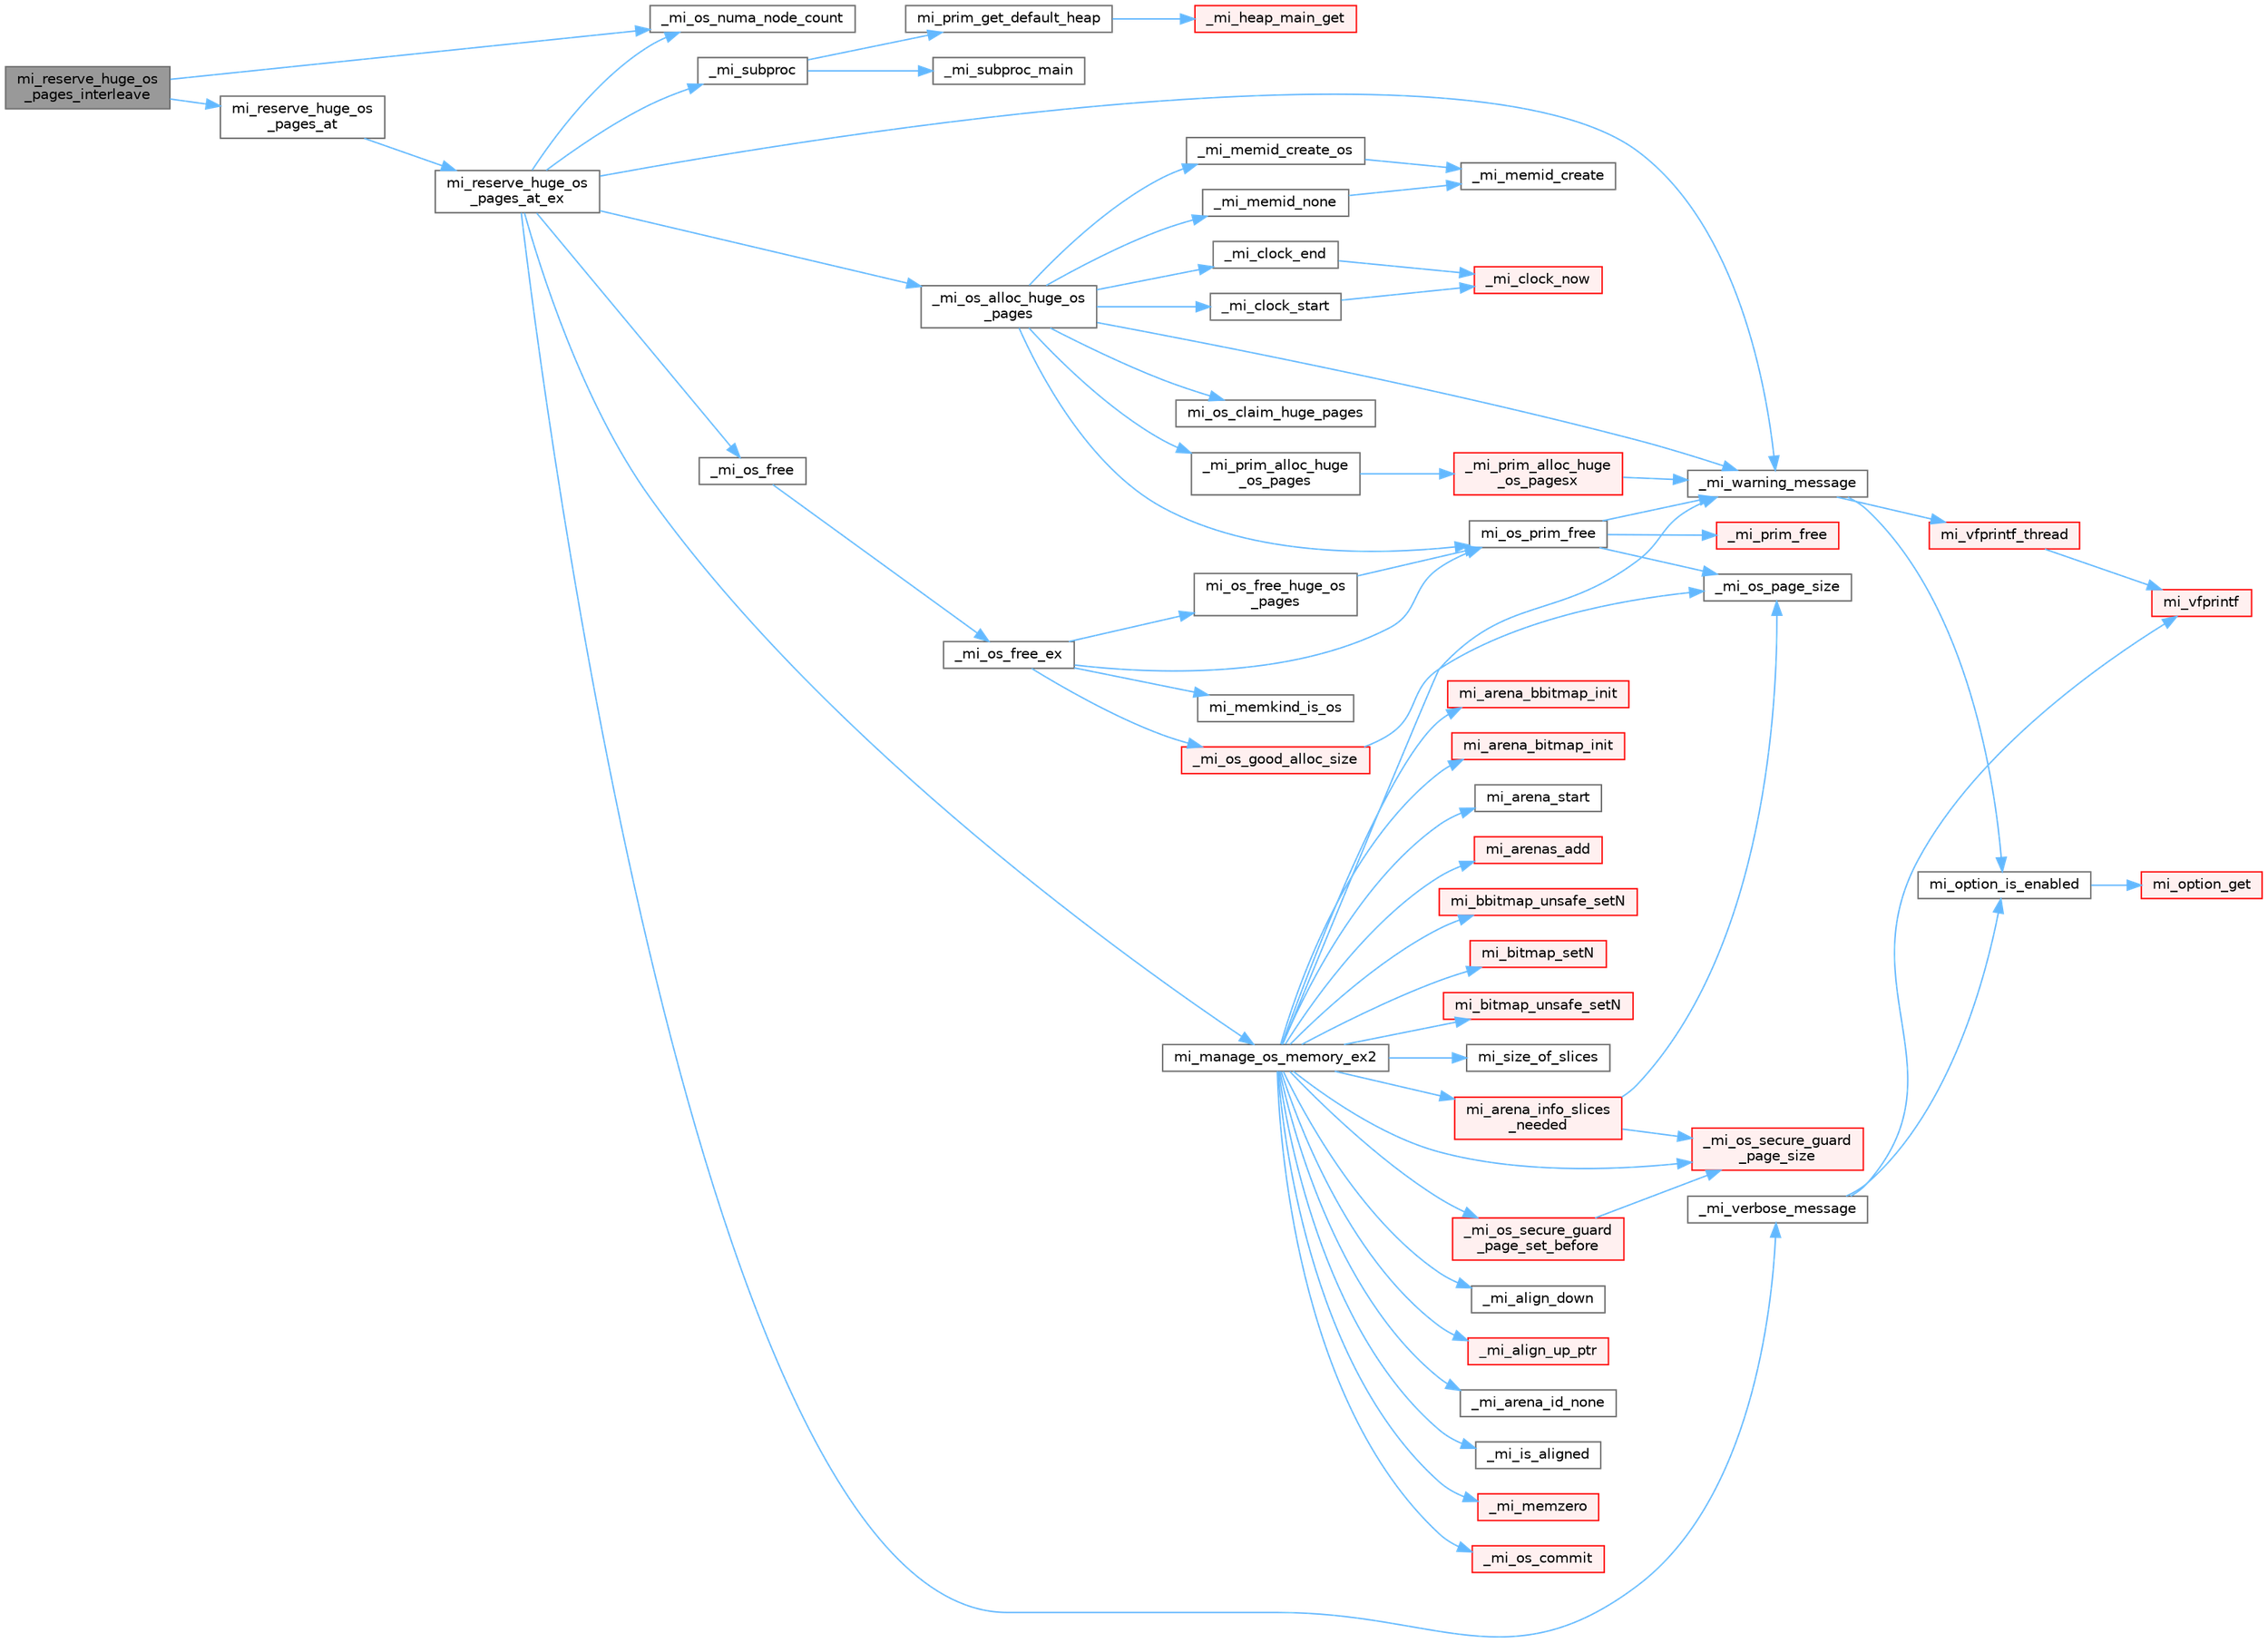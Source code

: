 digraph "mi_reserve_huge_os_pages_interleave"
{
 // LATEX_PDF_SIZE
  bgcolor="transparent";
  edge [fontname=Helvetica,fontsize=10,labelfontname=Helvetica,labelfontsize=10];
  node [fontname=Helvetica,fontsize=10,shape=box,height=0.2,width=0.4];
  rankdir="LR";
  Node1 [id="Node000001",label="mi_reserve_huge_os\l_pages_interleave",height=0.2,width=0.4,color="gray40", fillcolor="grey60", style="filled", fontcolor="black",tooltip=" "];
  Node1 -> Node2 [id="edge1_Node000001_Node000002",color="steelblue1",style="solid",tooltip=" "];
  Node2 [id="Node000002",label="_mi_os_numa_node_count",height=0.2,width=0.4,color="grey40", fillcolor="white", style="filled",URL="$_e_a_s_t_l_2packages_2mimalloc_2include_2mimalloc_2internal_8h.html#a7104e74ef3302f691be1cca5120f1349",tooltip=" "];
  Node1 -> Node3 [id="edge2_Node000001_Node000003",color="steelblue1",style="solid",tooltip=" "];
  Node3 [id="Node000003",label="mi_reserve_huge_os\l_pages_at",height=0.2,width=0.4,color="grey40", fillcolor="white", style="filled",URL="$group__extended.html#ga7795a13d20087447281858d2c771cca1",tooltip=" "];
  Node3 -> Node4 [id="edge3_Node000003_Node000004",color="steelblue1",style="solid",tooltip=" "];
  Node4 [id="Node000004",label="mi_reserve_huge_os\l_pages_at_ex",height=0.2,width=0.4,color="grey40", fillcolor="white", style="filled",URL="$group__extended.html#ga591aab1c2bc2ca920e33f0f9f9cb5c52",tooltip="Reserve huge OS pages (1GiB) into a single arena."];
  Node4 -> Node5 [id="edge4_Node000004_Node000005",color="steelblue1",style="solid",tooltip=" "];
  Node5 [id="Node000005",label="_mi_os_alloc_huge_os\l_pages",height=0.2,width=0.4,color="grey40", fillcolor="white", style="filled",URL="$os_8c.html#ad542ce903bbc2d32f69722f298471af5",tooltip=" "];
  Node5 -> Node6 [id="edge5_Node000005_Node000006",color="steelblue1",style="solid",tooltip=" "];
  Node6 [id="Node000006",label="_mi_clock_end",height=0.2,width=0.4,color="grey40", fillcolor="white", style="filled",URL="$stats_8c.html#a67d113bcb7d0664568ce17e263ddcdae",tooltip=" "];
  Node6 -> Node7 [id="edge6_Node000006_Node000007",color="steelblue1",style="solid",tooltip=" "];
  Node7 [id="Node000007",label="_mi_clock_now",height=0.2,width=0.4,color="red", fillcolor="#FFF0F0", style="filled",URL="$stats_8c.html#a93c8529a1e3131fd656d6d3fa42198ee",tooltip=" "];
  Node5 -> Node10 [id="edge7_Node000005_Node000010",color="steelblue1",style="solid",tooltip=" "];
  Node10 [id="Node000010",label="_mi_clock_start",height=0.2,width=0.4,color="grey40", fillcolor="white", style="filled",URL="$stats_8c.html#a3b13638e7aabe56a25fcdf09deefee42",tooltip=" "];
  Node10 -> Node7 [id="edge8_Node000010_Node000007",color="steelblue1",style="solid",tooltip=" "];
  Node5 -> Node11 [id="edge9_Node000005_Node000011",color="steelblue1",style="solid",tooltip=" "];
  Node11 [id="Node000011",label="_mi_memid_create_os",height=0.2,width=0.4,color="grey40", fillcolor="white", style="filled",URL="$_e_a_s_t_l_2packages_2mimalloc_2include_2mimalloc_2internal_8h.html#a09383ef9229fc236d59aadf1acc9268c",tooltip=" "];
  Node11 -> Node12 [id="edge10_Node000011_Node000012",color="steelblue1",style="solid",tooltip=" "];
  Node12 [id="Node000012",label="_mi_memid_create",height=0.2,width=0.4,color="grey40", fillcolor="white", style="filled",URL="$_e_a_s_t_l_2packages_2mimalloc_2include_2mimalloc_2internal_8h.html#a666352100ead3b22c4cd8ac803b1b1f8",tooltip=" "];
  Node5 -> Node13 [id="edge11_Node000005_Node000013",color="steelblue1",style="solid",tooltip=" "];
  Node13 [id="Node000013",label="_mi_memid_none",height=0.2,width=0.4,color="grey40", fillcolor="white", style="filled",URL="$_e_a_s_t_l_2packages_2mimalloc_2include_2mimalloc_2internal_8h.html#a130091d8591ac82c587dace216eca4d2",tooltip=" "];
  Node13 -> Node12 [id="edge12_Node000013_Node000012",color="steelblue1",style="solid",tooltip=" "];
  Node5 -> Node14 [id="edge13_Node000005_Node000014",color="steelblue1",style="solid",tooltip=" "];
  Node14 [id="Node000014",label="_mi_prim_alloc_huge\l_os_pages",height=0.2,width=0.4,color="grey40", fillcolor="white", style="filled",URL="$windows_2prim_8c.html#a13fac5d38adde1e627f69b7ad9123d5e",tooltip=" "];
  Node14 -> Node15 [id="edge14_Node000014_Node000015",color="steelblue1",style="solid",tooltip=" "];
  Node15 [id="Node000015",label="_mi_prim_alloc_huge\l_os_pagesx",height=0.2,width=0.4,color="red", fillcolor="#FFF0F0", style="filled",URL="$windows_2prim_8c.html#a20b78b9fc037469c262f129a7333d132",tooltip=" "];
  Node15 -> Node16 [id="edge15_Node000015_Node000016",color="steelblue1",style="solid",tooltip=" "];
  Node16 [id="Node000016",label="_mi_warning_message",height=0.2,width=0.4,color="grey40", fillcolor="white", style="filled",URL="$options_8c.html#ac253cac2ca24fb63be7f4937ac620dc4",tooltip=" "];
  Node16 -> Node17 [id="edge16_Node000016_Node000017",color="steelblue1",style="solid",tooltip=" "];
  Node17 [id="Node000017",label="mi_option_is_enabled",height=0.2,width=0.4,color="grey40", fillcolor="white", style="filled",URL="$group__options.html#ga459ad98f18b3fc9275474807fe0ca188",tooltip=" "];
  Node17 -> Node18 [id="edge17_Node000017_Node000018",color="steelblue1",style="solid",tooltip=" "];
  Node18 [id="Node000018",label="mi_option_get",height=0.2,width=0.4,color="red", fillcolor="#FFF0F0", style="filled",URL="$group__options.html#ga7e8af195cc81d3fa64ccf2662caa565a",tooltip=" "];
  Node16 -> Node34 [id="edge18_Node000016_Node000034",color="steelblue1",style="solid",tooltip=" "];
  Node34 [id="Node000034",label="mi_vfprintf_thread",height=0.2,width=0.4,color="red", fillcolor="#FFF0F0", style="filled",URL="$options_8c.html#a4af8263c139d04a876914f39024a7424",tooltip=" "];
  Node34 -> Node46 [id="edge19_Node000034_Node000046",color="steelblue1",style="solid",tooltip=" "];
  Node46 [id="Node000046",label="mi_vfprintf",height=0.2,width=0.4,color="red", fillcolor="#FFF0F0", style="filled",URL="$options_8c.html#a1f31f62f178fb5309451aa44c8d25327",tooltip=" "];
  Node5 -> Node16 [id="edge20_Node000005_Node000016",color="steelblue1",style="solid",tooltip=" "];
  Node5 -> Node54 [id="edge21_Node000005_Node000054",color="steelblue1",style="solid",tooltip=" "];
  Node54 [id="Node000054",label="mi_os_claim_huge_pages",height=0.2,width=0.4,color="grey40", fillcolor="white", style="filled",URL="$os_8c.html#a25e422698313283d7afbf39582361fea",tooltip=" "];
  Node5 -> Node55 [id="edge22_Node000005_Node000055",color="steelblue1",style="solid",tooltip=" "];
  Node55 [id="Node000055",label="mi_os_prim_free",height=0.2,width=0.4,color="grey40", fillcolor="white", style="filled",URL="$os_8c.html#a52be3cf3bbf0a792b75a16e6d8c54a6e",tooltip=" "];
  Node55 -> Node53 [id="edge23_Node000055_Node000053",color="steelblue1",style="solid",tooltip=" "];
  Node53 [id="Node000053",label="_mi_os_page_size",height=0.2,width=0.4,color="grey40", fillcolor="white", style="filled",URL="$os_8c.html#a723e4c95209d4c6282b53317473e83d5",tooltip=" "];
  Node55 -> Node56 [id="edge24_Node000055_Node000056",color="steelblue1",style="solid",tooltip=" "];
  Node56 [id="Node000056",label="_mi_prim_free",height=0.2,width=0.4,color="red", fillcolor="#FFF0F0", style="filled",URL="$windows_2prim_8c.html#a709e08e93548cbede90a196d306ab4f9",tooltip=" "];
  Node55 -> Node16 [id="edge25_Node000055_Node000016",color="steelblue1",style="solid",tooltip=" "];
  Node4 -> Node58 [id="edge26_Node000004_Node000058",color="steelblue1",style="solid",tooltip=" "];
  Node58 [id="Node000058",label="_mi_os_free",height=0.2,width=0.4,color="grey40", fillcolor="white", style="filled",URL="$os_8c.html#aef12a26764ff4aae64a1df9116452428",tooltip=" "];
  Node58 -> Node59 [id="edge27_Node000058_Node000059",color="steelblue1",style="solid",tooltip=" "];
  Node59 [id="Node000059",label="_mi_os_free_ex",height=0.2,width=0.4,color="grey40", fillcolor="white", style="filled",URL="$os_8c.html#aeadf7a5475ecac072880a4c415d85c75",tooltip=" "];
  Node59 -> Node60 [id="edge28_Node000059_Node000060",color="steelblue1",style="solid",tooltip=" "];
  Node60 [id="Node000060",label="_mi_os_good_alloc_size",height=0.2,width=0.4,color="red", fillcolor="#FFF0F0", style="filled",URL="$os_8c.html#aa30b56bf7b30da1c4f35323cfccce4f1",tooltip=" "];
  Node60 -> Node53 [id="edge29_Node000060_Node000053",color="steelblue1",style="solid",tooltip=" "];
  Node59 -> Node62 [id="edge30_Node000059_Node000062",color="steelblue1",style="solid",tooltip=" "];
  Node62 [id="Node000062",label="mi_memkind_is_os",height=0.2,width=0.4,color="grey40", fillcolor="white", style="filled",URL="$types_8h.html#a7b53315c793e6a0934fb369cfb0dc388",tooltip=" "];
  Node59 -> Node63 [id="edge31_Node000059_Node000063",color="steelblue1",style="solid",tooltip=" "];
  Node63 [id="Node000063",label="mi_os_free_huge_os\l_pages",height=0.2,width=0.4,color="grey40", fillcolor="white", style="filled",URL="$os_8c.html#aa0a58080699361b65ccbf1a97f99edee",tooltip=" "];
  Node63 -> Node55 [id="edge32_Node000063_Node000055",color="steelblue1",style="solid",tooltip=" "];
  Node59 -> Node55 [id="edge33_Node000059_Node000055",color="steelblue1",style="solid",tooltip=" "];
  Node4 -> Node2 [id="edge34_Node000004_Node000002",color="steelblue1",style="solid",tooltip=" "];
  Node4 -> Node64 [id="edge35_Node000004_Node000064",color="steelblue1",style="solid",tooltip=" "];
  Node64 [id="Node000064",label="_mi_subproc",height=0.2,width=0.4,color="grey40", fillcolor="white", style="filled",URL="$_e_a_s_t_l_2packages_2mimalloc_2src_2init_8c.html#ad7ba0b811f08490a3e64e9a7b3a03486",tooltip=" "];
  Node64 -> Node65 [id="edge36_Node000064_Node000065",color="steelblue1",style="solid",tooltip=" "];
  Node65 [id="Node000065",label="_mi_subproc_main",height=0.2,width=0.4,color="grey40", fillcolor="white", style="filled",URL="$_e_a_s_t_l_2packages_2mimalloc_2src_2init_8c.html#ab41c4f33f8195e6f62d943dc4d0a8d8a",tooltip=" "];
  Node64 -> Node66 [id="edge37_Node000064_Node000066",color="steelblue1",style="solid",tooltip=" "];
  Node66 [id="Node000066",label="mi_prim_get_default_heap",height=0.2,width=0.4,color="grey40", fillcolor="white", style="filled",URL="$prim_8h.html#a986e62564728229db3ccecbd6e97fd98",tooltip=" "];
  Node66 -> Node67 [id="edge38_Node000066_Node000067",color="steelblue1",style="solid",tooltip=" "];
  Node67 [id="Node000067",label="_mi_heap_main_get",height=0.2,width=0.4,color="red", fillcolor="#FFF0F0", style="filled",URL="$_e_a_s_t_l_2packages_2mimalloc_2src_2init_8c.html#a1feeb4148fb048caf23361152895a55c",tooltip=" "];
  Node4 -> Node92 [id="edge39_Node000004_Node000092",color="steelblue1",style="solid",tooltip=" "];
  Node92 [id="Node000092",label="_mi_verbose_message",height=0.2,width=0.4,color="grey40", fillcolor="white", style="filled",URL="$options_8c.html#ab9890036c5acb25eacd13bec3a6b0c68",tooltip=" "];
  Node92 -> Node17 [id="edge40_Node000092_Node000017",color="steelblue1",style="solid",tooltip=" "];
  Node92 -> Node46 [id="edge41_Node000092_Node000046",color="steelblue1",style="solid",tooltip=" "];
  Node4 -> Node16 [id="edge42_Node000004_Node000016",color="steelblue1",style="solid",tooltip=" "];
  Node4 -> Node93 [id="edge43_Node000004_Node000093",color="steelblue1",style="solid",tooltip=" "];
  Node93 [id="Node000093",label="mi_manage_os_memory_ex2",height=0.2,width=0.4,color="grey40", fillcolor="white", style="filled",URL="$arena_8c.html#abe500bfc5b4b2c0c88ca14c9ba443fca",tooltip=" "];
  Node93 -> Node94 [id="edge44_Node000093_Node000094",color="steelblue1",style="solid",tooltip=" "];
  Node94 [id="Node000094",label="_mi_align_down",height=0.2,width=0.4,color="grey40", fillcolor="white", style="filled",URL="$_e_a_s_t_l_2packages_2mimalloc_2include_2mimalloc_2internal_8h.html#ae0f2f8d6ceafe97eed3962f752cb9975",tooltip=" "];
  Node93 -> Node95 [id="edge45_Node000093_Node000095",color="steelblue1",style="solid",tooltip=" "];
  Node95 [id="Node000095",label="_mi_align_up_ptr",height=0.2,width=0.4,color="red", fillcolor="#FFF0F0", style="filled",URL="$_e_a_s_t_l_2packages_2mimalloc_2include_2mimalloc_2internal_8h.html#ac76001cb6de6586632eb7fb6c1795a77",tooltip=" "];
  Node93 -> Node96 [id="edge46_Node000093_Node000096",color="steelblue1",style="solid",tooltip=" "];
  Node96 [id="Node000096",label="_mi_arena_id_none",height=0.2,width=0.4,color="grey40", fillcolor="white", style="filled",URL="$arena_8c.html#a3f182e53b3afc059fe50cb4ad6756dc1",tooltip=" "];
  Node93 -> Node97 [id="edge47_Node000093_Node000097",color="steelblue1",style="solid",tooltip=" "];
  Node97 [id="Node000097",label="_mi_is_aligned",height=0.2,width=0.4,color="grey40", fillcolor="white", style="filled",URL="$_e_a_s_t_l_2packages_2mimalloc_2include_2mimalloc_2internal_8h.html#ad446ae4d82cbdbd78dfbe46fa2330555",tooltip=" "];
  Node93 -> Node82 [id="edge48_Node000093_Node000082",color="steelblue1",style="solid",tooltip=" "];
  Node82 [id="Node000082",label="_mi_memzero",height=0.2,width=0.4,color="red", fillcolor="#FFF0F0", style="filled",URL="$_e_a_s_t_l_2packages_2mimalloc_2include_2mimalloc_2internal_8h.html#a621a19b2339e1a1d23f8bc1a96eb3b54",tooltip=" "];
  Node93 -> Node98 [id="edge49_Node000093_Node000098",color="steelblue1",style="solid",tooltip=" "];
  Node98 [id="Node000098",label="_mi_os_commit",height=0.2,width=0.4,color="red", fillcolor="#FFF0F0", style="filled",URL="$os_8c.html#acef931ae1be3c3ddb6ee125a8267a84e",tooltip=" "];
  Node93 -> Node105 [id="edge50_Node000093_Node000105",color="steelblue1",style="solid",tooltip=" "];
  Node105 [id="Node000105",label="_mi_os_secure_guard\l_page_set_before",height=0.2,width=0.4,color="red", fillcolor="#FFF0F0", style="filled",URL="$os_8c.html#aac8deca2b283afa161d538be5b073e23",tooltip=" "];
  Node105 -> Node114 [id="edge51_Node000105_Node000114",color="steelblue1",style="solid",tooltip=" "];
  Node114 [id="Node000114",label="_mi_os_secure_guard\l_page_size",height=0.2,width=0.4,color="red", fillcolor="#FFF0F0", style="filled",URL="$os_8c.html#a2daf38bcf9e1a42db5038d237354fbe2",tooltip=" "];
  Node93 -> Node114 [id="edge52_Node000093_Node000114",color="steelblue1",style="solid",tooltip=" "];
  Node93 -> Node16 [id="edge53_Node000093_Node000016",color="steelblue1",style="solid",tooltip=" "];
  Node93 -> Node116 [id="edge54_Node000093_Node000116",color="steelblue1",style="solid",tooltip=" "];
  Node116 [id="Node000116",label="mi_arena_bbitmap_init",height=0.2,width=0.4,color="red", fillcolor="#FFF0F0", style="filled",URL="$arena_8c.html#a4f21e29d9ba749305335931407f06a9b",tooltip=" "];
  Node93 -> Node121 [id="edge55_Node000093_Node000121",color="steelblue1",style="solid",tooltip=" "];
  Node121 [id="Node000121",label="mi_arena_bitmap_init",height=0.2,width=0.4,color="red", fillcolor="#FFF0F0", style="filled",URL="$arena_8c.html#a13b4f9a7a5bfbbd55e29b5c4edf49ada",tooltip=" "];
  Node93 -> Node124 [id="edge56_Node000093_Node000124",color="steelblue1",style="solid",tooltip=" "];
  Node124 [id="Node000124",label="mi_arena_info_slices\l_needed",height=0.2,width=0.4,color="red", fillcolor="#FFF0F0", style="filled",URL="$arena_8c.html#aa24a6fd5087dd6cb501769f734b28379",tooltip=" "];
  Node124 -> Node53 [id="edge57_Node000124_Node000053",color="steelblue1",style="solid",tooltip=" "];
  Node124 -> Node114 [id="edge58_Node000124_Node000114",color="steelblue1",style="solid",tooltip=" "];
  Node93 -> Node127 [id="edge59_Node000093_Node000127",color="steelblue1",style="solid",tooltip=" "];
  Node127 [id="Node000127",label="mi_arena_start",height=0.2,width=0.4,color="grey40", fillcolor="white", style="filled",URL="$arena_8c.html#a8aa073deb4be73d4bbc7b27864c55cd4",tooltip=" "];
  Node93 -> Node128 [id="edge60_Node000093_Node000128",color="steelblue1",style="solid",tooltip=" "];
  Node128 [id="Node000128",label="mi_arenas_add",height=0.2,width=0.4,color="red", fillcolor="#FFF0F0", style="filled",URL="$arena_8c.html#a9f408e7daa5afe468f73c26aee9e2648",tooltip=" "];
  Node93 -> Node131 [id="edge61_Node000093_Node000131",color="steelblue1",style="solid",tooltip=" "];
  Node131 [id="Node000131",label="mi_bbitmap_unsafe_setN",height=0.2,width=0.4,color="red", fillcolor="#FFF0F0", style="filled",URL="$bitmap_8c.html#a370a9392dc0bbcf78d5ff77ca2a9e15b",tooltip=" "];
  Node93 -> Node150 [id="edge62_Node000093_Node000150",color="steelblue1",style="solid",tooltip=" "];
  Node150 [id="Node000150",label="mi_bitmap_setN",height=0.2,width=0.4,color="red", fillcolor="#FFF0F0", style="filled",URL="$bitmap_8c.html#a8b50ea67e216213718b39a8bdc71c089",tooltip=" "];
  Node93 -> Node153 [id="edge63_Node000093_Node000153",color="steelblue1",style="solid",tooltip=" "];
  Node153 [id="Node000153",label="mi_bitmap_unsafe_setN",height=0.2,width=0.4,color="red", fillcolor="#FFF0F0", style="filled",URL="$bitmap_8c.html#a563a4de12743448216d8b9763ce0fcbf",tooltip=" "];
  Node93 -> Node155 [id="edge64_Node000093_Node000155",color="steelblue1",style="solid",tooltip=" "];
  Node155 [id="Node000155",label="mi_size_of_slices",height=0.2,width=0.4,color="grey40", fillcolor="white", style="filled",URL="$_e_a_s_t_l_2packages_2mimalloc_2include_2mimalloc_2internal_8h.html#ae8e31ea92ee1ee2f1a93ea87d0184436",tooltip=" "];
}
